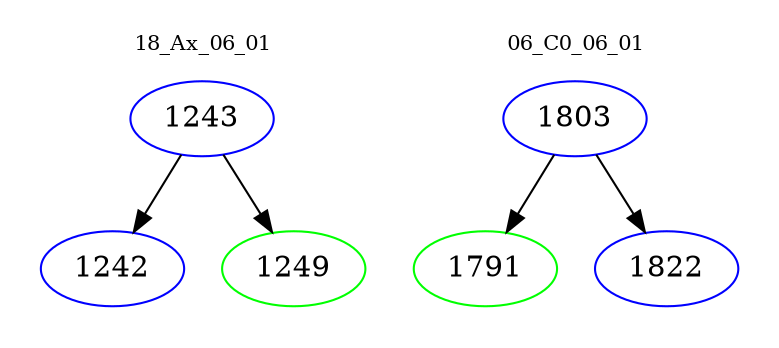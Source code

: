 digraph{
subgraph cluster_0 {
color = white
label = "18_Ax_06_01";
fontsize=10;
T0_1243 [label="1243", color="blue"]
T0_1243 -> T0_1242 [color="black"]
T0_1242 [label="1242", color="blue"]
T0_1243 -> T0_1249 [color="black"]
T0_1249 [label="1249", color="green"]
}
subgraph cluster_1 {
color = white
label = "06_C0_06_01";
fontsize=10;
T1_1803 [label="1803", color="blue"]
T1_1803 -> T1_1791 [color="black"]
T1_1791 [label="1791", color="green"]
T1_1803 -> T1_1822 [color="black"]
T1_1822 [label="1822", color="blue"]
}
}
